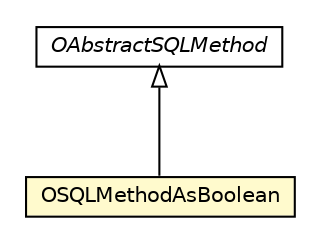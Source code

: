 #!/usr/local/bin/dot
#
# Class diagram 
# Generated by UMLGraph version R5_6-24-gf6e263 (http://www.umlgraph.org/)
#

digraph G {
	edge [fontname="Helvetica",fontsize=10,labelfontname="Helvetica",labelfontsize=10];
	node [fontname="Helvetica",fontsize=10,shape=plaintext];
	nodesep=0.25;
	ranksep=0.5;
	// com.orientechnologies.orient.core.sql.method.misc.OAbstractSQLMethod
	c3431147 [label=<<table title="com.orientechnologies.orient.core.sql.method.misc.OAbstractSQLMethod" border="0" cellborder="1" cellspacing="0" cellpadding="2" port="p" href="./OAbstractSQLMethod.html">
		<tr><td><table border="0" cellspacing="0" cellpadding="1">
<tr><td align="center" balign="center"><font face="Helvetica-Oblique"> OAbstractSQLMethod </font></td></tr>
		</table></td></tr>
		</table>>, URL="./OAbstractSQLMethod.html", fontname="Helvetica", fontcolor="black", fontsize=10.0];
	// com.orientechnologies.orient.core.sql.method.misc.OSQLMethodAsBoolean
	c3431160 [label=<<table title="com.orientechnologies.orient.core.sql.method.misc.OSQLMethodAsBoolean" border="0" cellborder="1" cellspacing="0" cellpadding="2" port="p" bgcolor="lemonChiffon" href="./OSQLMethodAsBoolean.html">
		<tr><td><table border="0" cellspacing="0" cellpadding="1">
<tr><td align="center" balign="center"> OSQLMethodAsBoolean </td></tr>
		</table></td></tr>
		</table>>, URL="./OSQLMethodAsBoolean.html", fontname="Helvetica", fontcolor="black", fontsize=10.0];
	//com.orientechnologies.orient.core.sql.method.misc.OSQLMethodAsBoolean extends com.orientechnologies.orient.core.sql.method.misc.OAbstractSQLMethod
	c3431147:p -> c3431160:p [dir=back,arrowtail=empty];
}

